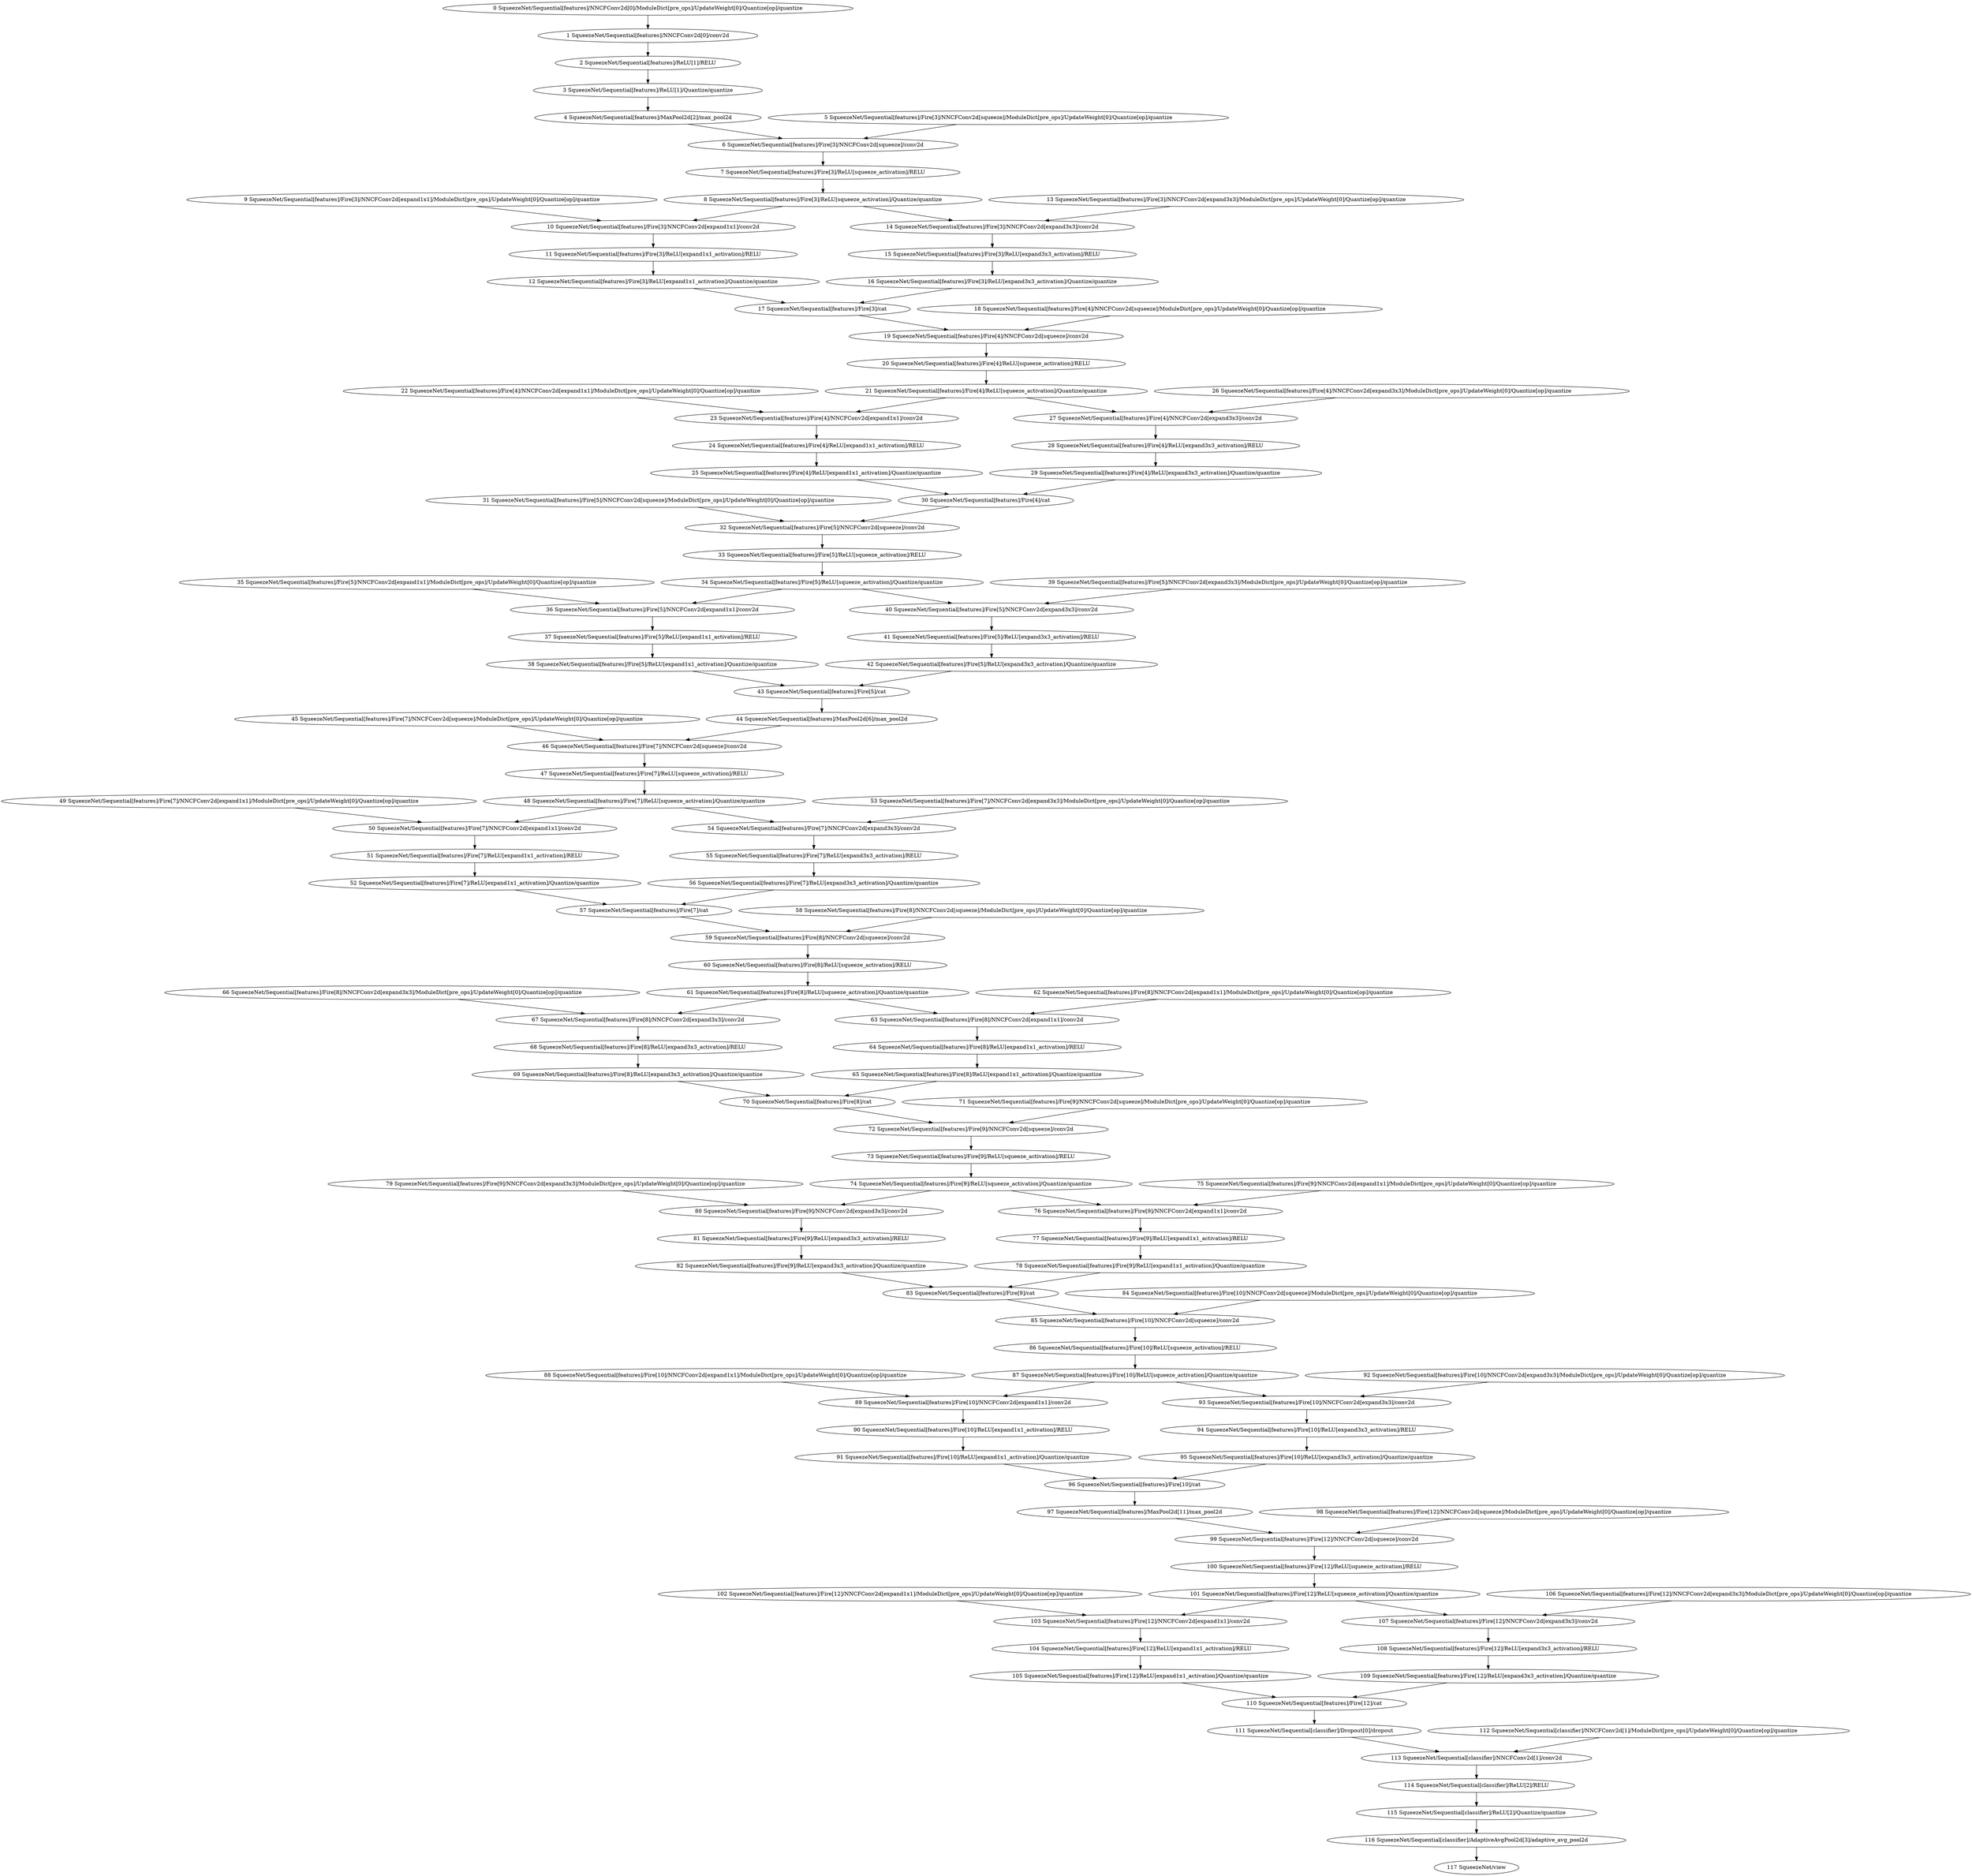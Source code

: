 strict digraph  {
"79 SqueezeNet/Sequential[features]/Fire[9]/NNCFConv2d[expand3x3]/ModuleDict[pre_ops]/UpdateWeight[0]/Quantize[op]/quantize" [id=79, scope="SqueezeNet/Sequential[features]/Fire[9]/NNCFConv2d[expand3x3]/ModuleDict[pre_ops]/UpdateWeight[0]/Quantize[op]", type=quantize];
"111 SqueezeNet/Sequential[classifier]/Dropout[0]/dropout" [id=111, scope="SqueezeNet/Sequential[classifier]/Dropout[0]", type=dropout];
"45 SqueezeNet/Sequential[features]/Fire[7]/NNCFConv2d[squeeze]/ModuleDict[pre_ops]/UpdateWeight[0]/Quantize[op]/quantize" [id=45, scope="SqueezeNet/Sequential[features]/Fire[7]/NNCFConv2d[squeeze]/ModuleDict[pre_ops]/UpdateWeight[0]/Quantize[op]", type=quantize];
"84 SqueezeNet/Sequential[features]/Fire[10]/NNCFConv2d[squeeze]/ModuleDict[pre_ops]/UpdateWeight[0]/Quantize[op]/quantize" [id=84, scope="SqueezeNet/Sequential[features]/Fire[10]/NNCFConv2d[squeeze]/ModuleDict[pre_ops]/UpdateWeight[0]/Quantize[op]", type=quantize];
"66 SqueezeNet/Sequential[features]/Fire[8]/NNCFConv2d[expand3x3]/ModuleDict[pre_ops]/UpdateWeight[0]/Quantize[op]/quantize" [id=66, scope="SqueezeNet/Sequential[features]/Fire[8]/NNCFConv2d[expand3x3]/ModuleDict[pre_ops]/UpdateWeight[0]/Quantize[op]", type=quantize];
"65 SqueezeNet/Sequential[features]/Fire[8]/ReLU[expand1x1_activation]/Quantize/quantize" [id=65, scope="SqueezeNet/Sequential[features]/Fire[8]/ReLU[expand1x1_activation]/Quantize", type=quantize];
"12 SqueezeNet/Sequential[features]/Fire[3]/ReLU[expand1x1_activation]/Quantize/quantize" [id=12, scope="SqueezeNet/Sequential[features]/Fire[3]/ReLU[expand1x1_activation]/Quantize", type=quantize];
"3 SqueezeNet/Sequential[features]/ReLU[1]/Quantize/quantize" [id=3, scope="SqueezeNet/Sequential[features]/ReLU[1]/Quantize", type=quantize];
"114 SqueezeNet/Sequential[classifier]/ReLU[2]/RELU" [id=114, scope="SqueezeNet/Sequential[classifier]/ReLU[2]", type=RELU];
"61 SqueezeNet/Sequential[features]/Fire[8]/ReLU[squeeze_activation]/Quantize/quantize" [id=61, scope="SqueezeNet/Sequential[features]/Fire[8]/ReLU[squeeze_activation]/Quantize", type=quantize];
"48 SqueezeNet/Sequential[features]/Fire[7]/ReLU[squeeze_activation]/Quantize/quantize" [id=48, scope="SqueezeNet/Sequential[features]/Fire[7]/ReLU[squeeze_activation]/Quantize", type=quantize];
"54 SqueezeNet/Sequential[features]/Fire[7]/NNCFConv2d[expand3x3]/conv2d" [id=54, scope="SqueezeNet/Sequential[features]/Fire[7]/NNCFConv2d[expand3x3]", type=conv2d];
"49 SqueezeNet/Sequential[features]/Fire[7]/NNCFConv2d[expand1x1]/ModuleDict[pre_ops]/UpdateWeight[0]/Quantize[op]/quantize" [id=49, scope="SqueezeNet/Sequential[features]/Fire[7]/NNCFConv2d[expand1x1]/ModuleDict[pre_ops]/UpdateWeight[0]/Quantize[op]", type=quantize];
"17 SqueezeNet/Sequential[features]/Fire[3]/cat" [id=17, scope="SqueezeNet/Sequential[features]/Fire[3]", type=cat];
"72 SqueezeNet/Sequential[features]/Fire[9]/NNCFConv2d[squeeze]/conv2d" [id=72, scope="SqueezeNet/Sequential[features]/Fire[9]/NNCFConv2d[squeeze]", type=conv2d];
"103 SqueezeNet/Sequential[features]/Fire[12]/NNCFConv2d[expand1x1]/conv2d" [id=103, scope="SqueezeNet/Sequential[features]/Fire[12]/NNCFConv2d[expand1x1]", type=conv2d];
"7 SqueezeNet/Sequential[features]/Fire[3]/ReLU[squeeze_activation]/RELU" [id=7, scope="SqueezeNet/Sequential[features]/Fire[3]/ReLU[squeeze_activation]", type=RELU];
"40 SqueezeNet/Sequential[features]/Fire[5]/NNCFConv2d[expand3x3]/conv2d" [id=40, scope="SqueezeNet/Sequential[features]/Fire[5]/NNCFConv2d[expand3x3]", type=conv2d];
"59 SqueezeNet/Sequential[features]/Fire[8]/NNCFConv2d[squeeze]/conv2d" [id=59, scope="SqueezeNet/Sequential[features]/Fire[8]/NNCFConv2d[squeeze]", type=conv2d];
"31 SqueezeNet/Sequential[features]/Fire[5]/NNCFConv2d[squeeze]/ModuleDict[pre_ops]/UpdateWeight[0]/Quantize[op]/quantize" [id=31, scope="SqueezeNet/Sequential[features]/Fire[5]/NNCFConv2d[squeeze]/ModuleDict[pre_ops]/UpdateWeight[0]/Quantize[op]", type=quantize];
"39 SqueezeNet/Sequential[features]/Fire[5]/NNCFConv2d[expand3x3]/ModuleDict[pre_ops]/UpdateWeight[0]/Quantize[op]/quantize" [id=39, scope="SqueezeNet/Sequential[features]/Fire[5]/NNCFConv2d[expand3x3]/ModuleDict[pre_ops]/UpdateWeight[0]/Quantize[op]", type=quantize];
"41 SqueezeNet/Sequential[features]/Fire[5]/ReLU[expand3x3_activation]/RELU" [id=41, scope="SqueezeNet/Sequential[features]/Fire[5]/ReLU[expand3x3_activation]", type=RELU];
"6 SqueezeNet/Sequential[features]/Fire[3]/NNCFConv2d[squeeze]/conv2d" [id=6, scope="SqueezeNet/Sequential[features]/Fire[3]/NNCFConv2d[squeeze]", type=conv2d];
"63 SqueezeNet/Sequential[features]/Fire[8]/NNCFConv2d[expand1x1]/conv2d" [id=63, scope="SqueezeNet/Sequential[features]/Fire[8]/NNCFConv2d[expand1x1]", type=conv2d];
"55 SqueezeNet/Sequential[features]/Fire[7]/ReLU[expand3x3_activation]/RELU" [id=55, scope="SqueezeNet/Sequential[features]/Fire[7]/ReLU[expand3x3_activation]", type=RELU];
"60 SqueezeNet/Sequential[features]/Fire[8]/ReLU[squeeze_activation]/RELU" [id=60, scope="SqueezeNet/Sequential[features]/Fire[8]/ReLU[squeeze_activation]", type=RELU];
"11 SqueezeNet/Sequential[features]/Fire[3]/ReLU[expand1x1_activation]/RELU" [id=11, scope="SqueezeNet/Sequential[features]/Fire[3]/ReLU[expand1x1_activation]", type=RELU];
"94 SqueezeNet/Sequential[features]/Fire[10]/ReLU[expand3x3_activation]/RELU" [id=94, scope="SqueezeNet/Sequential[features]/Fire[10]/ReLU[expand3x3_activation]", type=RELU];
"56 SqueezeNet/Sequential[features]/Fire[7]/ReLU[expand3x3_activation]/Quantize/quantize" [id=56, scope="SqueezeNet/Sequential[features]/Fire[7]/ReLU[expand3x3_activation]/Quantize", type=quantize];
"57 SqueezeNet/Sequential[features]/Fire[7]/cat" [id=57, scope="SqueezeNet/Sequential[features]/Fire[7]", type=cat];
"76 SqueezeNet/Sequential[features]/Fire[9]/NNCFConv2d[expand1x1]/conv2d" [id=76, scope="SqueezeNet/Sequential[features]/Fire[9]/NNCFConv2d[expand1x1]", type=conv2d];
"67 SqueezeNet/Sequential[features]/Fire[8]/NNCFConv2d[expand3x3]/conv2d" [id=67, scope="SqueezeNet/Sequential[features]/Fire[8]/NNCFConv2d[expand3x3]", type=conv2d];
"9 SqueezeNet/Sequential[features]/Fire[3]/NNCFConv2d[expand1x1]/ModuleDict[pre_ops]/UpdateWeight[0]/Quantize[op]/quantize" [id=9, scope="SqueezeNet/Sequential[features]/Fire[3]/NNCFConv2d[expand1x1]/ModuleDict[pre_ops]/UpdateWeight[0]/Quantize[op]", type=quantize];
"64 SqueezeNet/Sequential[features]/Fire[8]/ReLU[expand1x1_activation]/RELU" [id=64, scope="SqueezeNet/Sequential[features]/Fire[8]/ReLU[expand1x1_activation]", type=RELU];
"20 SqueezeNet/Sequential[features]/Fire[4]/ReLU[squeeze_activation]/RELU" [id=20, scope="SqueezeNet/Sequential[features]/Fire[4]/ReLU[squeeze_activation]", type=RELU];
"95 SqueezeNet/Sequential[features]/Fire[10]/ReLU[expand3x3_activation]/Quantize/quantize" [id=95, scope="SqueezeNet/Sequential[features]/Fire[10]/ReLU[expand3x3_activation]/Quantize", type=quantize];
"88 SqueezeNet/Sequential[features]/Fire[10]/NNCFConv2d[expand1x1]/ModuleDict[pre_ops]/UpdateWeight[0]/Quantize[op]/quantize" [id=88, scope="SqueezeNet/Sequential[features]/Fire[10]/NNCFConv2d[expand1x1]/ModuleDict[pre_ops]/UpdateWeight[0]/Quantize[op]", type=quantize];
"28 SqueezeNet/Sequential[features]/Fire[4]/ReLU[expand3x3_activation]/RELU" [id=28, scope="SqueezeNet/Sequential[features]/Fire[4]/ReLU[expand3x3_activation]", type=RELU];
"23 SqueezeNet/Sequential[features]/Fire[4]/NNCFConv2d[expand1x1]/conv2d" [id=23, scope="SqueezeNet/Sequential[features]/Fire[4]/NNCFConv2d[expand1x1]", type=conv2d];
"33 SqueezeNet/Sequential[features]/Fire[5]/ReLU[squeeze_activation]/RELU" [id=33, scope="SqueezeNet/Sequential[features]/Fire[5]/ReLU[squeeze_activation]", type=RELU];
"53 SqueezeNet/Sequential[features]/Fire[7]/NNCFConv2d[expand3x3]/ModuleDict[pre_ops]/UpdateWeight[0]/Quantize[op]/quantize" [id=53, scope="SqueezeNet/Sequential[features]/Fire[7]/NNCFConv2d[expand3x3]/ModuleDict[pre_ops]/UpdateWeight[0]/Quantize[op]", type=quantize];
"24 SqueezeNet/Sequential[features]/Fire[4]/ReLU[expand1x1_activation]/RELU" [id=24, scope="SqueezeNet/Sequential[features]/Fire[4]/ReLU[expand1x1_activation]", type=RELU];
"89 SqueezeNet/Sequential[features]/Fire[10]/NNCFConv2d[expand1x1]/conv2d" [id=89, scope="SqueezeNet/Sequential[features]/Fire[10]/NNCFConv2d[expand1x1]", type=conv2d];
"47 SqueezeNet/Sequential[features]/Fire[7]/ReLU[squeeze_activation]/RELU" [id=47, scope="SqueezeNet/Sequential[features]/Fire[7]/ReLU[squeeze_activation]", type=RELU];
"27 SqueezeNet/Sequential[features]/Fire[4]/NNCFConv2d[expand3x3]/conv2d" [id=27, scope="SqueezeNet/Sequential[features]/Fire[4]/NNCFConv2d[expand3x3]", type=conv2d];
"22 SqueezeNet/Sequential[features]/Fire[4]/NNCFConv2d[expand1x1]/ModuleDict[pre_ops]/UpdateWeight[0]/Quantize[op]/quantize" [id=22, scope="SqueezeNet/Sequential[features]/Fire[4]/NNCFConv2d[expand1x1]/ModuleDict[pre_ops]/UpdateWeight[0]/Quantize[op]", type=quantize];
"18 SqueezeNet/Sequential[features]/Fire[4]/NNCFConv2d[squeeze]/ModuleDict[pre_ops]/UpdateWeight[0]/Quantize[op]/quantize" [id=18, scope="SqueezeNet/Sequential[features]/Fire[4]/NNCFConv2d[squeeze]/ModuleDict[pre_ops]/UpdateWeight[0]/Quantize[op]", type=quantize];
"62 SqueezeNet/Sequential[features]/Fire[8]/NNCFConv2d[expand1x1]/ModuleDict[pre_ops]/UpdateWeight[0]/Quantize[op]/quantize" [id=62, scope="SqueezeNet/Sequential[features]/Fire[8]/NNCFConv2d[expand1x1]/ModuleDict[pre_ops]/UpdateWeight[0]/Quantize[op]", type=quantize];
"82 SqueezeNet/Sequential[features]/Fire[9]/ReLU[expand3x3_activation]/Quantize/quantize" [id=82, scope="SqueezeNet/Sequential[features]/Fire[9]/ReLU[expand3x3_activation]/Quantize", type=quantize];
"113 SqueezeNet/Sequential[classifier]/NNCFConv2d[1]/conv2d" [id=113, scope="SqueezeNet/Sequential[classifier]/NNCFConv2d[1]", type=conv2d];
"16 SqueezeNet/Sequential[features]/Fire[3]/ReLU[expand3x3_activation]/Quantize/quantize" [id=16, scope="SqueezeNet/Sequential[features]/Fire[3]/ReLU[expand3x3_activation]/Quantize", type=quantize];
"25 SqueezeNet/Sequential[features]/Fire[4]/ReLU[expand1x1_activation]/Quantize/quantize" [id=25, scope="SqueezeNet/Sequential[features]/Fire[4]/ReLU[expand1x1_activation]/Quantize", type=quantize];
"96 SqueezeNet/Sequential[features]/Fire[10]/cat" [id=96, scope="SqueezeNet/Sequential[features]/Fire[10]", type=cat];
"58 SqueezeNet/Sequential[features]/Fire[8]/NNCFConv2d[squeeze]/ModuleDict[pre_ops]/UpdateWeight[0]/Quantize[op]/quantize" [id=58, scope="SqueezeNet/Sequential[features]/Fire[8]/NNCFConv2d[squeeze]/ModuleDict[pre_ops]/UpdateWeight[0]/Quantize[op]", type=quantize];
"77 SqueezeNet/Sequential[features]/Fire[9]/ReLU[expand1x1_activation]/RELU" [id=77, scope="SqueezeNet/Sequential[features]/Fire[9]/ReLU[expand1x1_activation]", type=RELU];
"4 SqueezeNet/Sequential[features]/MaxPool2d[2]/max_pool2d" [id=4, scope="SqueezeNet/Sequential[features]/MaxPool2d[2]", type=max_pool2d];
"21 SqueezeNet/Sequential[features]/Fire[4]/ReLU[squeeze_activation]/Quantize/quantize" [id=21, scope="SqueezeNet/Sequential[features]/Fire[4]/ReLU[squeeze_activation]/Quantize", type=quantize];
"36 SqueezeNet/Sequential[features]/Fire[5]/NNCFConv2d[expand1x1]/conv2d" [id=36, scope="SqueezeNet/Sequential[features]/Fire[5]/NNCFConv2d[expand1x1]", type=conv2d];
"68 SqueezeNet/Sequential[features]/Fire[8]/ReLU[expand3x3_activation]/RELU" [id=68, scope="SqueezeNet/Sequential[features]/Fire[8]/ReLU[expand3x3_activation]", type=RELU];
"108 SqueezeNet/Sequential[features]/Fire[12]/ReLU[expand3x3_activation]/RELU" [id=108, scope="SqueezeNet/Sequential[features]/Fire[12]/ReLU[expand3x3_activation]", type=RELU];
"50 SqueezeNet/Sequential[features]/Fire[7]/NNCFConv2d[expand1x1]/conv2d" [id=50, scope="SqueezeNet/Sequential[features]/Fire[7]/NNCFConv2d[expand1x1]", type=conv2d];
"74 SqueezeNet/Sequential[features]/Fire[9]/ReLU[squeeze_activation]/Quantize/quantize" [id=74, scope="SqueezeNet/Sequential[features]/Fire[9]/ReLU[squeeze_activation]/Quantize", type=quantize];
"80 SqueezeNet/Sequential[features]/Fire[9]/NNCFConv2d[expand3x3]/conv2d" [id=80, scope="SqueezeNet/Sequential[features]/Fire[9]/NNCFConv2d[expand3x3]", type=conv2d];
"44 SqueezeNet/Sequential[features]/MaxPool2d[6]/max_pool2d" [id=44, scope="SqueezeNet/Sequential[features]/MaxPool2d[6]", type=max_pool2d];
"19 SqueezeNet/Sequential[features]/Fire[4]/NNCFConv2d[squeeze]/conv2d" [id=19, scope="SqueezeNet/Sequential[features]/Fire[4]/NNCFConv2d[squeeze]", type=conv2d];
"52 SqueezeNet/Sequential[features]/Fire[7]/ReLU[expand1x1_activation]/Quantize/quantize" [id=52, scope="SqueezeNet/Sequential[features]/Fire[7]/ReLU[expand1x1_activation]/Quantize", type=quantize];
"105 SqueezeNet/Sequential[features]/Fire[12]/ReLU[expand1x1_activation]/Quantize/quantize" [id=105, scope="SqueezeNet/Sequential[features]/Fire[12]/ReLU[expand1x1_activation]/Quantize", type=quantize];
"1 SqueezeNet/Sequential[features]/NNCFConv2d[0]/conv2d" [id=1, scope="SqueezeNet/Sequential[features]/NNCFConv2d[0]", type=conv2d];
"46 SqueezeNet/Sequential[features]/Fire[7]/NNCFConv2d[squeeze]/conv2d" [id=46, scope="SqueezeNet/Sequential[features]/Fire[7]/NNCFConv2d[squeeze]", type=conv2d];
"112 SqueezeNet/Sequential[classifier]/NNCFConv2d[1]/ModuleDict[pre_ops]/UpdateWeight[0]/Quantize[op]/quantize" [id=112, scope="SqueezeNet/Sequential[classifier]/NNCFConv2d[1]/ModuleDict[pre_ops]/UpdateWeight[0]/Quantize[op]", type=quantize];
"8 SqueezeNet/Sequential[features]/Fire[3]/ReLU[squeeze_activation]/Quantize/quantize" [id=8, scope="SqueezeNet/Sequential[features]/Fire[3]/ReLU[squeeze_activation]/Quantize", type=quantize];
"70 SqueezeNet/Sequential[features]/Fire[8]/cat" [id=70, scope="SqueezeNet/Sequential[features]/Fire[8]", type=cat];
"100 SqueezeNet/Sequential[features]/Fire[12]/ReLU[squeeze_activation]/RELU" [id=100, scope="SqueezeNet/Sequential[features]/Fire[12]/ReLU[squeeze_activation]", type=RELU];
"35 SqueezeNet/Sequential[features]/Fire[5]/NNCFConv2d[expand1x1]/ModuleDict[pre_ops]/UpdateWeight[0]/Quantize[op]/quantize" [id=35, scope="SqueezeNet/Sequential[features]/Fire[5]/NNCFConv2d[expand1x1]/ModuleDict[pre_ops]/UpdateWeight[0]/Quantize[op]", type=quantize];
"38 SqueezeNet/Sequential[features]/Fire[5]/ReLU[expand1x1_activation]/Quantize/quantize" [id=38, scope="SqueezeNet/Sequential[features]/Fire[5]/ReLU[expand1x1_activation]/Quantize", type=quantize];
"101 SqueezeNet/Sequential[features]/Fire[12]/ReLU[squeeze_activation]/Quantize/quantize" [id=101, scope="SqueezeNet/Sequential[features]/Fire[12]/ReLU[squeeze_activation]/Quantize", type=quantize];
"73 SqueezeNet/Sequential[features]/Fire[9]/ReLU[squeeze_activation]/RELU" [id=73, scope="SqueezeNet/Sequential[features]/Fire[9]/ReLU[squeeze_activation]", type=RELU];
"13 SqueezeNet/Sequential[features]/Fire[3]/NNCFConv2d[expand3x3]/ModuleDict[pre_ops]/UpdateWeight[0]/Quantize[op]/quantize" [id=13, scope="SqueezeNet/Sequential[features]/Fire[3]/NNCFConv2d[expand3x3]/ModuleDict[pre_ops]/UpdateWeight[0]/Quantize[op]", type=quantize];
"42 SqueezeNet/Sequential[features]/Fire[5]/ReLU[expand3x3_activation]/Quantize/quantize" [id=42, scope="SqueezeNet/Sequential[features]/Fire[5]/ReLU[expand3x3_activation]/Quantize", type=quantize];
"43 SqueezeNet/Sequential[features]/Fire[5]/cat" [id=43, scope="SqueezeNet/Sequential[features]/Fire[5]", type=cat];
"102 SqueezeNet/Sequential[features]/Fire[12]/NNCFConv2d[expand1x1]/ModuleDict[pre_ops]/UpdateWeight[0]/Quantize[op]/quantize" [id=102, scope="SqueezeNet/Sequential[features]/Fire[12]/NNCFConv2d[expand1x1]/ModuleDict[pre_ops]/UpdateWeight[0]/Quantize[op]", type=quantize];
"71 SqueezeNet/Sequential[features]/Fire[9]/NNCFConv2d[squeeze]/ModuleDict[pre_ops]/UpdateWeight[0]/Quantize[op]/quantize" [id=71, scope="SqueezeNet/Sequential[features]/Fire[9]/NNCFConv2d[squeeze]/ModuleDict[pre_ops]/UpdateWeight[0]/Quantize[op]", type=quantize];
"15 SqueezeNet/Sequential[features]/Fire[3]/ReLU[expand3x3_activation]/RELU" [id=15, scope="SqueezeNet/Sequential[features]/Fire[3]/ReLU[expand3x3_activation]", type=RELU];
"32 SqueezeNet/Sequential[features]/Fire[5]/NNCFConv2d[squeeze]/conv2d" [id=32, scope="SqueezeNet/Sequential[features]/Fire[5]/NNCFConv2d[squeeze]", type=conv2d];
"86 SqueezeNet/Sequential[features]/Fire[10]/ReLU[squeeze_activation]/RELU" [id=86, scope="SqueezeNet/Sequential[features]/Fire[10]/ReLU[squeeze_activation]", type=RELU];
"30 SqueezeNet/Sequential[features]/Fire[4]/cat" [id=30, scope="SqueezeNet/Sequential[features]/Fire[4]", type=cat];
"26 SqueezeNet/Sequential[features]/Fire[4]/NNCFConv2d[expand3x3]/ModuleDict[pre_ops]/UpdateWeight[0]/Quantize[op]/quantize" [id=26, scope="SqueezeNet/Sequential[features]/Fire[4]/NNCFConv2d[expand3x3]/ModuleDict[pre_ops]/UpdateWeight[0]/Quantize[op]", type=quantize];
"83 SqueezeNet/Sequential[features]/Fire[9]/cat" [id=83, scope="SqueezeNet/Sequential[features]/Fire[9]", type=cat];
"107 SqueezeNet/Sequential[features]/Fire[12]/NNCFConv2d[expand3x3]/conv2d" [id=107, scope="SqueezeNet/Sequential[features]/Fire[12]/NNCFConv2d[expand3x3]", type=conv2d];
"37 SqueezeNet/Sequential[features]/Fire[5]/ReLU[expand1x1_activation]/RELU" [id=37, scope="SqueezeNet/Sequential[features]/Fire[5]/ReLU[expand1x1_activation]", type=RELU];
"104 SqueezeNet/Sequential[features]/Fire[12]/ReLU[expand1x1_activation]/RELU" [id=104, scope="SqueezeNet/Sequential[features]/Fire[12]/ReLU[expand1x1_activation]", type=RELU];
"0 SqueezeNet/Sequential[features]/NNCFConv2d[0]/ModuleDict[pre_ops]/UpdateWeight[0]/Quantize[op]/quantize" [id=0, scope="SqueezeNet/Sequential[features]/NNCFConv2d[0]/ModuleDict[pre_ops]/UpdateWeight[0]/Quantize[op]", type=quantize];
"69 SqueezeNet/Sequential[features]/Fire[8]/ReLU[expand3x3_activation]/Quantize/quantize" [id=69, scope="SqueezeNet/Sequential[features]/Fire[8]/ReLU[expand3x3_activation]/Quantize", type=quantize];
"91 SqueezeNet/Sequential[features]/Fire[10]/ReLU[expand1x1_activation]/Quantize/quantize" [id=91, scope="SqueezeNet/Sequential[features]/Fire[10]/ReLU[expand1x1_activation]/Quantize", type=quantize];
"99 SqueezeNet/Sequential[features]/Fire[12]/NNCFConv2d[squeeze]/conv2d" [id=99, scope="SqueezeNet/Sequential[features]/Fire[12]/NNCFConv2d[squeeze]", type=conv2d];
"10 SqueezeNet/Sequential[features]/Fire[3]/NNCFConv2d[expand1x1]/conv2d" [id=10, scope="SqueezeNet/Sequential[features]/Fire[3]/NNCFConv2d[expand1x1]", type=conv2d];
"109 SqueezeNet/Sequential[features]/Fire[12]/ReLU[expand3x3_activation]/Quantize/quantize" [id=109, scope="SqueezeNet/Sequential[features]/Fire[12]/ReLU[expand3x3_activation]/Quantize", type=quantize];
"29 SqueezeNet/Sequential[features]/Fire[4]/ReLU[expand3x3_activation]/Quantize/quantize" [id=29, scope="SqueezeNet/Sequential[features]/Fire[4]/ReLU[expand3x3_activation]/Quantize", type=quantize];
"98 SqueezeNet/Sequential[features]/Fire[12]/NNCFConv2d[squeeze]/ModuleDict[pre_ops]/UpdateWeight[0]/Quantize[op]/quantize" [id=98, scope="SqueezeNet/Sequential[features]/Fire[12]/NNCFConv2d[squeeze]/ModuleDict[pre_ops]/UpdateWeight[0]/Quantize[op]", type=quantize];
"87 SqueezeNet/Sequential[features]/Fire[10]/ReLU[squeeze_activation]/Quantize/quantize" [id=87, scope="SqueezeNet/Sequential[features]/Fire[10]/ReLU[squeeze_activation]/Quantize", type=quantize];
"117 SqueezeNet/view" [id=117, scope=SqueezeNet, type=view];
"75 SqueezeNet/Sequential[features]/Fire[9]/NNCFConv2d[expand1x1]/ModuleDict[pre_ops]/UpdateWeight[0]/Quantize[op]/quantize" [id=75, scope="SqueezeNet/Sequential[features]/Fire[9]/NNCFConv2d[expand1x1]/ModuleDict[pre_ops]/UpdateWeight[0]/Quantize[op]", type=quantize];
"116 SqueezeNet/Sequential[classifier]/AdaptiveAvgPool2d[3]/adaptive_avg_pool2d" [id=116, scope="SqueezeNet/Sequential[classifier]/AdaptiveAvgPool2d[3]", type=adaptive_avg_pool2d];
"2 SqueezeNet/Sequential[features]/ReLU[1]/RELU" [id=2, scope="SqueezeNet/Sequential[features]/ReLU[1]", type=RELU];
"110 SqueezeNet/Sequential[features]/Fire[12]/cat" [id=110, scope="SqueezeNet/Sequential[features]/Fire[12]", type=cat];
"92 SqueezeNet/Sequential[features]/Fire[10]/NNCFConv2d[expand3x3]/ModuleDict[pre_ops]/UpdateWeight[0]/Quantize[op]/quantize" [id=92, scope="SqueezeNet/Sequential[features]/Fire[10]/NNCFConv2d[expand3x3]/ModuleDict[pre_ops]/UpdateWeight[0]/Quantize[op]", type=quantize];
"93 SqueezeNet/Sequential[features]/Fire[10]/NNCFConv2d[expand3x3]/conv2d" [id=93, scope="SqueezeNet/Sequential[features]/Fire[10]/NNCFConv2d[expand3x3]", type=conv2d];
"85 SqueezeNet/Sequential[features]/Fire[10]/NNCFConv2d[squeeze]/conv2d" [id=85, scope="SqueezeNet/Sequential[features]/Fire[10]/NNCFConv2d[squeeze]", type=conv2d];
"90 SqueezeNet/Sequential[features]/Fire[10]/ReLU[expand1x1_activation]/RELU" [id=90, scope="SqueezeNet/Sequential[features]/Fire[10]/ReLU[expand1x1_activation]", type=RELU];
"97 SqueezeNet/Sequential[features]/MaxPool2d[11]/max_pool2d" [id=97, scope="SqueezeNet/Sequential[features]/MaxPool2d[11]", type=max_pool2d];
"115 SqueezeNet/Sequential[classifier]/ReLU[2]/Quantize/quantize" [id=115, scope="SqueezeNet/Sequential[classifier]/ReLU[2]/Quantize", type=quantize];
"78 SqueezeNet/Sequential[features]/Fire[9]/ReLU[expand1x1_activation]/Quantize/quantize" [id=78, scope="SqueezeNet/Sequential[features]/Fire[9]/ReLU[expand1x1_activation]/Quantize", type=quantize];
"5 SqueezeNet/Sequential[features]/Fire[3]/NNCFConv2d[squeeze]/ModuleDict[pre_ops]/UpdateWeight[0]/Quantize[op]/quantize" [id=5, scope="SqueezeNet/Sequential[features]/Fire[3]/NNCFConv2d[squeeze]/ModuleDict[pre_ops]/UpdateWeight[0]/Quantize[op]", type=quantize];
"14 SqueezeNet/Sequential[features]/Fire[3]/NNCFConv2d[expand3x3]/conv2d" [id=14, scope="SqueezeNet/Sequential[features]/Fire[3]/NNCFConv2d[expand3x3]", type=conv2d];
"34 SqueezeNet/Sequential[features]/Fire[5]/ReLU[squeeze_activation]/Quantize/quantize" [id=34, scope="SqueezeNet/Sequential[features]/Fire[5]/ReLU[squeeze_activation]/Quantize", type=quantize];
"106 SqueezeNet/Sequential[features]/Fire[12]/NNCFConv2d[expand3x3]/ModuleDict[pre_ops]/UpdateWeight[0]/Quantize[op]/quantize" [id=106, scope="SqueezeNet/Sequential[features]/Fire[12]/NNCFConv2d[expand3x3]/ModuleDict[pre_ops]/UpdateWeight[0]/Quantize[op]", type=quantize];
"81 SqueezeNet/Sequential[features]/Fire[9]/ReLU[expand3x3_activation]/RELU" [id=81, scope="SqueezeNet/Sequential[features]/Fire[9]/ReLU[expand3x3_activation]", type=RELU];
"51 SqueezeNet/Sequential[features]/Fire[7]/ReLU[expand1x1_activation]/RELU" [id=51, scope="SqueezeNet/Sequential[features]/Fire[7]/ReLU[expand1x1_activation]", type=RELU];
"79 SqueezeNet/Sequential[features]/Fire[9]/NNCFConv2d[expand3x3]/ModuleDict[pre_ops]/UpdateWeight[0]/Quantize[op]/quantize" -> "80 SqueezeNet/Sequential[features]/Fire[9]/NNCFConv2d[expand3x3]/conv2d";
"111 SqueezeNet/Sequential[classifier]/Dropout[0]/dropout" -> "113 SqueezeNet/Sequential[classifier]/NNCFConv2d[1]/conv2d";
"45 SqueezeNet/Sequential[features]/Fire[7]/NNCFConv2d[squeeze]/ModuleDict[pre_ops]/UpdateWeight[0]/Quantize[op]/quantize" -> "46 SqueezeNet/Sequential[features]/Fire[7]/NNCFConv2d[squeeze]/conv2d";
"84 SqueezeNet/Sequential[features]/Fire[10]/NNCFConv2d[squeeze]/ModuleDict[pre_ops]/UpdateWeight[0]/Quantize[op]/quantize" -> "85 SqueezeNet/Sequential[features]/Fire[10]/NNCFConv2d[squeeze]/conv2d";
"66 SqueezeNet/Sequential[features]/Fire[8]/NNCFConv2d[expand3x3]/ModuleDict[pre_ops]/UpdateWeight[0]/Quantize[op]/quantize" -> "67 SqueezeNet/Sequential[features]/Fire[8]/NNCFConv2d[expand3x3]/conv2d";
"65 SqueezeNet/Sequential[features]/Fire[8]/ReLU[expand1x1_activation]/Quantize/quantize" -> "70 SqueezeNet/Sequential[features]/Fire[8]/cat";
"12 SqueezeNet/Sequential[features]/Fire[3]/ReLU[expand1x1_activation]/Quantize/quantize" -> "17 SqueezeNet/Sequential[features]/Fire[3]/cat";
"3 SqueezeNet/Sequential[features]/ReLU[1]/Quantize/quantize" -> "4 SqueezeNet/Sequential[features]/MaxPool2d[2]/max_pool2d";
"114 SqueezeNet/Sequential[classifier]/ReLU[2]/RELU" -> "115 SqueezeNet/Sequential[classifier]/ReLU[2]/Quantize/quantize";
"61 SqueezeNet/Sequential[features]/Fire[8]/ReLU[squeeze_activation]/Quantize/quantize" -> "63 SqueezeNet/Sequential[features]/Fire[8]/NNCFConv2d[expand1x1]/conv2d";
"61 SqueezeNet/Sequential[features]/Fire[8]/ReLU[squeeze_activation]/Quantize/quantize" -> "67 SqueezeNet/Sequential[features]/Fire[8]/NNCFConv2d[expand3x3]/conv2d";
"48 SqueezeNet/Sequential[features]/Fire[7]/ReLU[squeeze_activation]/Quantize/quantize" -> "50 SqueezeNet/Sequential[features]/Fire[7]/NNCFConv2d[expand1x1]/conv2d";
"48 SqueezeNet/Sequential[features]/Fire[7]/ReLU[squeeze_activation]/Quantize/quantize" -> "54 SqueezeNet/Sequential[features]/Fire[7]/NNCFConv2d[expand3x3]/conv2d";
"54 SqueezeNet/Sequential[features]/Fire[7]/NNCFConv2d[expand3x3]/conv2d" -> "55 SqueezeNet/Sequential[features]/Fire[7]/ReLU[expand3x3_activation]/RELU";
"49 SqueezeNet/Sequential[features]/Fire[7]/NNCFConv2d[expand1x1]/ModuleDict[pre_ops]/UpdateWeight[0]/Quantize[op]/quantize" -> "50 SqueezeNet/Sequential[features]/Fire[7]/NNCFConv2d[expand1x1]/conv2d";
"17 SqueezeNet/Sequential[features]/Fire[3]/cat" -> "19 SqueezeNet/Sequential[features]/Fire[4]/NNCFConv2d[squeeze]/conv2d";
"72 SqueezeNet/Sequential[features]/Fire[9]/NNCFConv2d[squeeze]/conv2d" -> "73 SqueezeNet/Sequential[features]/Fire[9]/ReLU[squeeze_activation]/RELU";
"103 SqueezeNet/Sequential[features]/Fire[12]/NNCFConv2d[expand1x1]/conv2d" -> "104 SqueezeNet/Sequential[features]/Fire[12]/ReLU[expand1x1_activation]/RELU";
"7 SqueezeNet/Sequential[features]/Fire[3]/ReLU[squeeze_activation]/RELU" -> "8 SqueezeNet/Sequential[features]/Fire[3]/ReLU[squeeze_activation]/Quantize/quantize";
"40 SqueezeNet/Sequential[features]/Fire[5]/NNCFConv2d[expand3x3]/conv2d" -> "41 SqueezeNet/Sequential[features]/Fire[5]/ReLU[expand3x3_activation]/RELU";
"59 SqueezeNet/Sequential[features]/Fire[8]/NNCFConv2d[squeeze]/conv2d" -> "60 SqueezeNet/Sequential[features]/Fire[8]/ReLU[squeeze_activation]/RELU";
"31 SqueezeNet/Sequential[features]/Fire[5]/NNCFConv2d[squeeze]/ModuleDict[pre_ops]/UpdateWeight[0]/Quantize[op]/quantize" -> "32 SqueezeNet/Sequential[features]/Fire[5]/NNCFConv2d[squeeze]/conv2d";
"39 SqueezeNet/Sequential[features]/Fire[5]/NNCFConv2d[expand3x3]/ModuleDict[pre_ops]/UpdateWeight[0]/Quantize[op]/quantize" -> "40 SqueezeNet/Sequential[features]/Fire[5]/NNCFConv2d[expand3x3]/conv2d";
"41 SqueezeNet/Sequential[features]/Fire[5]/ReLU[expand3x3_activation]/RELU" -> "42 SqueezeNet/Sequential[features]/Fire[5]/ReLU[expand3x3_activation]/Quantize/quantize";
"6 SqueezeNet/Sequential[features]/Fire[3]/NNCFConv2d[squeeze]/conv2d" -> "7 SqueezeNet/Sequential[features]/Fire[3]/ReLU[squeeze_activation]/RELU";
"63 SqueezeNet/Sequential[features]/Fire[8]/NNCFConv2d[expand1x1]/conv2d" -> "64 SqueezeNet/Sequential[features]/Fire[8]/ReLU[expand1x1_activation]/RELU";
"55 SqueezeNet/Sequential[features]/Fire[7]/ReLU[expand3x3_activation]/RELU" -> "56 SqueezeNet/Sequential[features]/Fire[7]/ReLU[expand3x3_activation]/Quantize/quantize";
"60 SqueezeNet/Sequential[features]/Fire[8]/ReLU[squeeze_activation]/RELU" -> "61 SqueezeNet/Sequential[features]/Fire[8]/ReLU[squeeze_activation]/Quantize/quantize";
"11 SqueezeNet/Sequential[features]/Fire[3]/ReLU[expand1x1_activation]/RELU" -> "12 SqueezeNet/Sequential[features]/Fire[3]/ReLU[expand1x1_activation]/Quantize/quantize";
"94 SqueezeNet/Sequential[features]/Fire[10]/ReLU[expand3x3_activation]/RELU" -> "95 SqueezeNet/Sequential[features]/Fire[10]/ReLU[expand3x3_activation]/Quantize/quantize";
"56 SqueezeNet/Sequential[features]/Fire[7]/ReLU[expand3x3_activation]/Quantize/quantize" -> "57 SqueezeNet/Sequential[features]/Fire[7]/cat";
"57 SqueezeNet/Sequential[features]/Fire[7]/cat" -> "59 SqueezeNet/Sequential[features]/Fire[8]/NNCFConv2d[squeeze]/conv2d";
"76 SqueezeNet/Sequential[features]/Fire[9]/NNCFConv2d[expand1x1]/conv2d" -> "77 SqueezeNet/Sequential[features]/Fire[9]/ReLU[expand1x1_activation]/RELU";
"67 SqueezeNet/Sequential[features]/Fire[8]/NNCFConv2d[expand3x3]/conv2d" -> "68 SqueezeNet/Sequential[features]/Fire[8]/ReLU[expand3x3_activation]/RELU";
"9 SqueezeNet/Sequential[features]/Fire[3]/NNCFConv2d[expand1x1]/ModuleDict[pre_ops]/UpdateWeight[0]/Quantize[op]/quantize" -> "10 SqueezeNet/Sequential[features]/Fire[3]/NNCFConv2d[expand1x1]/conv2d";
"64 SqueezeNet/Sequential[features]/Fire[8]/ReLU[expand1x1_activation]/RELU" -> "65 SqueezeNet/Sequential[features]/Fire[8]/ReLU[expand1x1_activation]/Quantize/quantize";
"20 SqueezeNet/Sequential[features]/Fire[4]/ReLU[squeeze_activation]/RELU" -> "21 SqueezeNet/Sequential[features]/Fire[4]/ReLU[squeeze_activation]/Quantize/quantize";
"95 SqueezeNet/Sequential[features]/Fire[10]/ReLU[expand3x3_activation]/Quantize/quantize" -> "96 SqueezeNet/Sequential[features]/Fire[10]/cat";
"88 SqueezeNet/Sequential[features]/Fire[10]/NNCFConv2d[expand1x1]/ModuleDict[pre_ops]/UpdateWeight[0]/Quantize[op]/quantize" -> "89 SqueezeNet/Sequential[features]/Fire[10]/NNCFConv2d[expand1x1]/conv2d";
"28 SqueezeNet/Sequential[features]/Fire[4]/ReLU[expand3x3_activation]/RELU" -> "29 SqueezeNet/Sequential[features]/Fire[4]/ReLU[expand3x3_activation]/Quantize/quantize";
"23 SqueezeNet/Sequential[features]/Fire[4]/NNCFConv2d[expand1x1]/conv2d" -> "24 SqueezeNet/Sequential[features]/Fire[4]/ReLU[expand1x1_activation]/RELU";
"33 SqueezeNet/Sequential[features]/Fire[5]/ReLU[squeeze_activation]/RELU" -> "34 SqueezeNet/Sequential[features]/Fire[5]/ReLU[squeeze_activation]/Quantize/quantize";
"53 SqueezeNet/Sequential[features]/Fire[7]/NNCFConv2d[expand3x3]/ModuleDict[pre_ops]/UpdateWeight[0]/Quantize[op]/quantize" -> "54 SqueezeNet/Sequential[features]/Fire[7]/NNCFConv2d[expand3x3]/conv2d";
"24 SqueezeNet/Sequential[features]/Fire[4]/ReLU[expand1x1_activation]/RELU" -> "25 SqueezeNet/Sequential[features]/Fire[4]/ReLU[expand1x1_activation]/Quantize/quantize";
"89 SqueezeNet/Sequential[features]/Fire[10]/NNCFConv2d[expand1x1]/conv2d" -> "90 SqueezeNet/Sequential[features]/Fire[10]/ReLU[expand1x1_activation]/RELU";
"47 SqueezeNet/Sequential[features]/Fire[7]/ReLU[squeeze_activation]/RELU" -> "48 SqueezeNet/Sequential[features]/Fire[7]/ReLU[squeeze_activation]/Quantize/quantize";
"27 SqueezeNet/Sequential[features]/Fire[4]/NNCFConv2d[expand3x3]/conv2d" -> "28 SqueezeNet/Sequential[features]/Fire[4]/ReLU[expand3x3_activation]/RELU";
"22 SqueezeNet/Sequential[features]/Fire[4]/NNCFConv2d[expand1x1]/ModuleDict[pre_ops]/UpdateWeight[0]/Quantize[op]/quantize" -> "23 SqueezeNet/Sequential[features]/Fire[4]/NNCFConv2d[expand1x1]/conv2d";
"18 SqueezeNet/Sequential[features]/Fire[4]/NNCFConv2d[squeeze]/ModuleDict[pre_ops]/UpdateWeight[0]/Quantize[op]/quantize" -> "19 SqueezeNet/Sequential[features]/Fire[4]/NNCFConv2d[squeeze]/conv2d";
"62 SqueezeNet/Sequential[features]/Fire[8]/NNCFConv2d[expand1x1]/ModuleDict[pre_ops]/UpdateWeight[0]/Quantize[op]/quantize" -> "63 SqueezeNet/Sequential[features]/Fire[8]/NNCFConv2d[expand1x1]/conv2d";
"82 SqueezeNet/Sequential[features]/Fire[9]/ReLU[expand3x3_activation]/Quantize/quantize" -> "83 SqueezeNet/Sequential[features]/Fire[9]/cat";
"113 SqueezeNet/Sequential[classifier]/NNCFConv2d[1]/conv2d" -> "114 SqueezeNet/Sequential[classifier]/ReLU[2]/RELU";
"16 SqueezeNet/Sequential[features]/Fire[3]/ReLU[expand3x3_activation]/Quantize/quantize" -> "17 SqueezeNet/Sequential[features]/Fire[3]/cat";
"25 SqueezeNet/Sequential[features]/Fire[4]/ReLU[expand1x1_activation]/Quantize/quantize" -> "30 SqueezeNet/Sequential[features]/Fire[4]/cat";
"96 SqueezeNet/Sequential[features]/Fire[10]/cat" -> "97 SqueezeNet/Sequential[features]/MaxPool2d[11]/max_pool2d";
"58 SqueezeNet/Sequential[features]/Fire[8]/NNCFConv2d[squeeze]/ModuleDict[pre_ops]/UpdateWeight[0]/Quantize[op]/quantize" -> "59 SqueezeNet/Sequential[features]/Fire[8]/NNCFConv2d[squeeze]/conv2d";
"77 SqueezeNet/Sequential[features]/Fire[9]/ReLU[expand1x1_activation]/RELU" -> "78 SqueezeNet/Sequential[features]/Fire[9]/ReLU[expand1x1_activation]/Quantize/quantize";
"4 SqueezeNet/Sequential[features]/MaxPool2d[2]/max_pool2d" -> "6 SqueezeNet/Sequential[features]/Fire[3]/NNCFConv2d[squeeze]/conv2d";
"21 SqueezeNet/Sequential[features]/Fire[4]/ReLU[squeeze_activation]/Quantize/quantize" -> "27 SqueezeNet/Sequential[features]/Fire[4]/NNCFConv2d[expand3x3]/conv2d";
"21 SqueezeNet/Sequential[features]/Fire[4]/ReLU[squeeze_activation]/Quantize/quantize" -> "23 SqueezeNet/Sequential[features]/Fire[4]/NNCFConv2d[expand1x1]/conv2d";
"36 SqueezeNet/Sequential[features]/Fire[5]/NNCFConv2d[expand1x1]/conv2d" -> "37 SqueezeNet/Sequential[features]/Fire[5]/ReLU[expand1x1_activation]/RELU";
"68 SqueezeNet/Sequential[features]/Fire[8]/ReLU[expand3x3_activation]/RELU" -> "69 SqueezeNet/Sequential[features]/Fire[8]/ReLU[expand3x3_activation]/Quantize/quantize";
"108 SqueezeNet/Sequential[features]/Fire[12]/ReLU[expand3x3_activation]/RELU" -> "109 SqueezeNet/Sequential[features]/Fire[12]/ReLU[expand3x3_activation]/Quantize/quantize";
"50 SqueezeNet/Sequential[features]/Fire[7]/NNCFConv2d[expand1x1]/conv2d" -> "51 SqueezeNet/Sequential[features]/Fire[7]/ReLU[expand1x1_activation]/RELU";
"74 SqueezeNet/Sequential[features]/Fire[9]/ReLU[squeeze_activation]/Quantize/quantize" -> "80 SqueezeNet/Sequential[features]/Fire[9]/NNCFConv2d[expand3x3]/conv2d";
"74 SqueezeNet/Sequential[features]/Fire[9]/ReLU[squeeze_activation]/Quantize/quantize" -> "76 SqueezeNet/Sequential[features]/Fire[9]/NNCFConv2d[expand1x1]/conv2d";
"80 SqueezeNet/Sequential[features]/Fire[9]/NNCFConv2d[expand3x3]/conv2d" -> "81 SqueezeNet/Sequential[features]/Fire[9]/ReLU[expand3x3_activation]/RELU";
"44 SqueezeNet/Sequential[features]/MaxPool2d[6]/max_pool2d" -> "46 SqueezeNet/Sequential[features]/Fire[7]/NNCFConv2d[squeeze]/conv2d";
"19 SqueezeNet/Sequential[features]/Fire[4]/NNCFConv2d[squeeze]/conv2d" -> "20 SqueezeNet/Sequential[features]/Fire[4]/ReLU[squeeze_activation]/RELU";
"52 SqueezeNet/Sequential[features]/Fire[7]/ReLU[expand1x1_activation]/Quantize/quantize" -> "57 SqueezeNet/Sequential[features]/Fire[7]/cat";
"105 SqueezeNet/Sequential[features]/Fire[12]/ReLU[expand1x1_activation]/Quantize/quantize" -> "110 SqueezeNet/Sequential[features]/Fire[12]/cat";
"1 SqueezeNet/Sequential[features]/NNCFConv2d[0]/conv2d" -> "2 SqueezeNet/Sequential[features]/ReLU[1]/RELU";
"46 SqueezeNet/Sequential[features]/Fire[7]/NNCFConv2d[squeeze]/conv2d" -> "47 SqueezeNet/Sequential[features]/Fire[7]/ReLU[squeeze_activation]/RELU";
"112 SqueezeNet/Sequential[classifier]/NNCFConv2d[1]/ModuleDict[pre_ops]/UpdateWeight[0]/Quantize[op]/quantize" -> "113 SqueezeNet/Sequential[classifier]/NNCFConv2d[1]/conv2d";
"8 SqueezeNet/Sequential[features]/Fire[3]/ReLU[squeeze_activation]/Quantize/quantize" -> "14 SqueezeNet/Sequential[features]/Fire[3]/NNCFConv2d[expand3x3]/conv2d";
"8 SqueezeNet/Sequential[features]/Fire[3]/ReLU[squeeze_activation]/Quantize/quantize" -> "10 SqueezeNet/Sequential[features]/Fire[3]/NNCFConv2d[expand1x1]/conv2d";
"70 SqueezeNet/Sequential[features]/Fire[8]/cat" -> "72 SqueezeNet/Sequential[features]/Fire[9]/NNCFConv2d[squeeze]/conv2d";
"100 SqueezeNet/Sequential[features]/Fire[12]/ReLU[squeeze_activation]/RELU" -> "101 SqueezeNet/Sequential[features]/Fire[12]/ReLU[squeeze_activation]/Quantize/quantize";
"35 SqueezeNet/Sequential[features]/Fire[5]/NNCFConv2d[expand1x1]/ModuleDict[pre_ops]/UpdateWeight[0]/Quantize[op]/quantize" -> "36 SqueezeNet/Sequential[features]/Fire[5]/NNCFConv2d[expand1x1]/conv2d";
"38 SqueezeNet/Sequential[features]/Fire[5]/ReLU[expand1x1_activation]/Quantize/quantize" -> "43 SqueezeNet/Sequential[features]/Fire[5]/cat";
"101 SqueezeNet/Sequential[features]/Fire[12]/ReLU[squeeze_activation]/Quantize/quantize" -> "107 SqueezeNet/Sequential[features]/Fire[12]/NNCFConv2d[expand3x3]/conv2d";
"101 SqueezeNet/Sequential[features]/Fire[12]/ReLU[squeeze_activation]/Quantize/quantize" -> "103 SqueezeNet/Sequential[features]/Fire[12]/NNCFConv2d[expand1x1]/conv2d";
"73 SqueezeNet/Sequential[features]/Fire[9]/ReLU[squeeze_activation]/RELU" -> "74 SqueezeNet/Sequential[features]/Fire[9]/ReLU[squeeze_activation]/Quantize/quantize";
"13 SqueezeNet/Sequential[features]/Fire[3]/NNCFConv2d[expand3x3]/ModuleDict[pre_ops]/UpdateWeight[0]/Quantize[op]/quantize" -> "14 SqueezeNet/Sequential[features]/Fire[3]/NNCFConv2d[expand3x3]/conv2d";
"42 SqueezeNet/Sequential[features]/Fire[5]/ReLU[expand3x3_activation]/Quantize/quantize" -> "43 SqueezeNet/Sequential[features]/Fire[5]/cat";
"43 SqueezeNet/Sequential[features]/Fire[5]/cat" -> "44 SqueezeNet/Sequential[features]/MaxPool2d[6]/max_pool2d";
"102 SqueezeNet/Sequential[features]/Fire[12]/NNCFConv2d[expand1x1]/ModuleDict[pre_ops]/UpdateWeight[0]/Quantize[op]/quantize" -> "103 SqueezeNet/Sequential[features]/Fire[12]/NNCFConv2d[expand1x1]/conv2d";
"71 SqueezeNet/Sequential[features]/Fire[9]/NNCFConv2d[squeeze]/ModuleDict[pre_ops]/UpdateWeight[0]/Quantize[op]/quantize" -> "72 SqueezeNet/Sequential[features]/Fire[9]/NNCFConv2d[squeeze]/conv2d";
"15 SqueezeNet/Sequential[features]/Fire[3]/ReLU[expand3x3_activation]/RELU" -> "16 SqueezeNet/Sequential[features]/Fire[3]/ReLU[expand3x3_activation]/Quantize/quantize";
"32 SqueezeNet/Sequential[features]/Fire[5]/NNCFConv2d[squeeze]/conv2d" -> "33 SqueezeNet/Sequential[features]/Fire[5]/ReLU[squeeze_activation]/RELU";
"86 SqueezeNet/Sequential[features]/Fire[10]/ReLU[squeeze_activation]/RELU" -> "87 SqueezeNet/Sequential[features]/Fire[10]/ReLU[squeeze_activation]/Quantize/quantize";
"30 SqueezeNet/Sequential[features]/Fire[4]/cat" -> "32 SqueezeNet/Sequential[features]/Fire[5]/NNCFConv2d[squeeze]/conv2d";
"26 SqueezeNet/Sequential[features]/Fire[4]/NNCFConv2d[expand3x3]/ModuleDict[pre_ops]/UpdateWeight[0]/Quantize[op]/quantize" -> "27 SqueezeNet/Sequential[features]/Fire[4]/NNCFConv2d[expand3x3]/conv2d";
"83 SqueezeNet/Sequential[features]/Fire[9]/cat" -> "85 SqueezeNet/Sequential[features]/Fire[10]/NNCFConv2d[squeeze]/conv2d";
"107 SqueezeNet/Sequential[features]/Fire[12]/NNCFConv2d[expand3x3]/conv2d" -> "108 SqueezeNet/Sequential[features]/Fire[12]/ReLU[expand3x3_activation]/RELU";
"37 SqueezeNet/Sequential[features]/Fire[5]/ReLU[expand1x1_activation]/RELU" -> "38 SqueezeNet/Sequential[features]/Fire[5]/ReLU[expand1x1_activation]/Quantize/quantize";
"104 SqueezeNet/Sequential[features]/Fire[12]/ReLU[expand1x1_activation]/RELU" -> "105 SqueezeNet/Sequential[features]/Fire[12]/ReLU[expand1x1_activation]/Quantize/quantize";
"0 SqueezeNet/Sequential[features]/NNCFConv2d[0]/ModuleDict[pre_ops]/UpdateWeight[0]/Quantize[op]/quantize" -> "1 SqueezeNet/Sequential[features]/NNCFConv2d[0]/conv2d";
"69 SqueezeNet/Sequential[features]/Fire[8]/ReLU[expand3x3_activation]/Quantize/quantize" -> "70 SqueezeNet/Sequential[features]/Fire[8]/cat";
"91 SqueezeNet/Sequential[features]/Fire[10]/ReLU[expand1x1_activation]/Quantize/quantize" -> "96 SqueezeNet/Sequential[features]/Fire[10]/cat";
"99 SqueezeNet/Sequential[features]/Fire[12]/NNCFConv2d[squeeze]/conv2d" -> "100 SqueezeNet/Sequential[features]/Fire[12]/ReLU[squeeze_activation]/RELU";
"10 SqueezeNet/Sequential[features]/Fire[3]/NNCFConv2d[expand1x1]/conv2d" -> "11 SqueezeNet/Sequential[features]/Fire[3]/ReLU[expand1x1_activation]/RELU";
"109 SqueezeNet/Sequential[features]/Fire[12]/ReLU[expand3x3_activation]/Quantize/quantize" -> "110 SqueezeNet/Sequential[features]/Fire[12]/cat";
"29 SqueezeNet/Sequential[features]/Fire[4]/ReLU[expand3x3_activation]/Quantize/quantize" -> "30 SqueezeNet/Sequential[features]/Fire[4]/cat";
"98 SqueezeNet/Sequential[features]/Fire[12]/NNCFConv2d[squeeze]/ModuleDict[pre_ops]/UpdateWeight[0]/Quantize[op]/quantize" -> "99 SqueezeNet/Sequential[features]/Fire[12]/NNCFConv2d[squeeze]/conv2d";
"87 SqueezeNet/Sequential[features]/Fire[10]/ReLU[squeeze_activation]/Quantize/quantize" -> "93 SqueezeNet/Sequential[features]/Fire[10]/NNCFConv2d[expand3x3]/conv2d";
"87 SqueezeNet/Sequential[features]/Fire[10]/ReLU[squeeze_activation]/Quantize/quantize" -> "89 SqueezeNet/Sequential[features]/Fire[10]/NNCFConv2d[expand1x1]/conv2d";
"75 SqueezeNet/Sequential[features]/Fire[9]/NNCFConv2d[expand1x1]/ModuleDict[pre_ops]/UpdateWeight[0]/Quantize[op]/quantize" -> "76 SqueezeNet/Sequential[features]/Fire[9]/NNCFConv2d[expand1x1]/conv2d";
"116 SqueezeNet/Sequential[classifier]/AdaptiveAvgPool2d[3]/adaptive_avg_pool2d" -> "117 SqueezeNet/view";
"2 SqueezeNet/Sequential[features]/ReLU[1]/RELU" -> "3 SqueezeNet/Sequential[features]/ReLU[1]/Quantize/quantize";
"110 SqueezeNet/Sequential[features]/Fire[12]/cat" -> "111 SqueezeNet/Sequential[classifier]/Dropout[0]/dropout";
"92 SqueezeNet/Sequential[features]/Fire[10]/NNCFConv2d[expand3x3]/ModuleDict[pre_ops]/UpdateWeight[0]/Quantize[op]/quantize" -> "93 SqueezeNet/Sequential[features]/Fire[10]/NNCFConv2d[expand3x3]/conv2d";
"93 SqueezeNet/Sequential[features]/Fire[10]/NNCFConv2d[expand3x3]/conv2d" -> "94 SqueezeNet/Sequential[features]/Fire[10]/ReLU[expand3x3_activation]/RELU";
"85 SqueezeNet/Sequential[features]/Fire[10]/NNCFConv2d[squeeze]/conv2d" -> "86 SqueezeNet/Sequential[features]/Fire[10]/ReLU[squeeze_activation]/RELU";
"90 SqueezeNet/Sequential[features]/Fire[10]/ReLU[expand1x1_activation]/RELU" -> "91 SqueezeNet/Sequential[features]/Fire[10]/ReLU[expand1x1_activation]/Quantize/quantize";
"97 SqueezeNet/Sequential[features]/MaxPool2d[11]/max_pool2d" -> "99 SqueezeNet/Sequential[features]/Fire[12]/NNCFConv2d[squeeze]/conv2d";
"115 SqueezeNet/Sequential[classifier]/ReLU[2]/Quantize/quantize" -> "116 SqueezeNet/Sequential[classifier]/AdaptiveAvgPool2d[3]/adaptive_avg_pool2d";
"78 SqueezeNet/Sequential[features]/Fire[9]/ReLU[expand1x1_activation]/Quantize/quantize" -> "83 SqueezeNet/Sequential[features]/Fire[9]/cat";
"5 SqueezeNet/Sequential[features]/Fire[3]/NNCFConv2d[squeeze]/ModuleDict[pre_ops]/UpdateWeight[0]/Quantize[op]/quantize" -> "6 SqueezeNet/Sequential[features]/Fire[3]/NNCFConv2d[squeeze]/conv2d";
"14 SqueezeNet/Sequential[features]/Fire[3]/NNCFConv2d[expand3x3]/conv2d" -> "15 SqueezeNet/Sequential[features]/Fire[3]/ReLU[expand3x3_activation]/RELU";
"34 SqueezeNet/Sequential[features]/Fire[5]/ReLU[squeeze_activation]/Quantize/quantize" -> "36 SqueezeNet/Sequential[features]/Fire[5]/NNCFConv2d[expand1x1]/conv2d";
"34 SqueezeNet/Sequential[features]/Fire[5]/ReLU[squeeze_activation]/Quantize/quantize" -> "40 SqueezeNet/Sequential[features]/Fire[5]/NNCFConv2d[expand3x3]/conv2d";
"106 SqueezeNet/Sequential[features]/Fire[12]/NNCFConv2d[expand3x3]/ModuleDict[pre_ops]/UpdateWeight[0]/Quantize[op]/quantize" -> "107 SqueezeNet/Sequential[features]/Fire[12]/NNCFConv2d[expand3x3]/conv2d";
"81 SqueezeNet/Sequential[features]/Fire[9]/ReLU[expand3x3_activation]/RELU" -> "82 SqueezeNet/Sequential[features]/Fire[9]/ReLU[expand3x3_activation]/Quantize/quantize";
"51 SqueezeNet/Sequential[features]/Fire[7]/ReLU[expand1x1_activation]/RELU" -> "52 SqueezeNet/Sequential[features]/Fire[7]/ReLU[expand1x1_activation]/Quantize/quantize";
}
